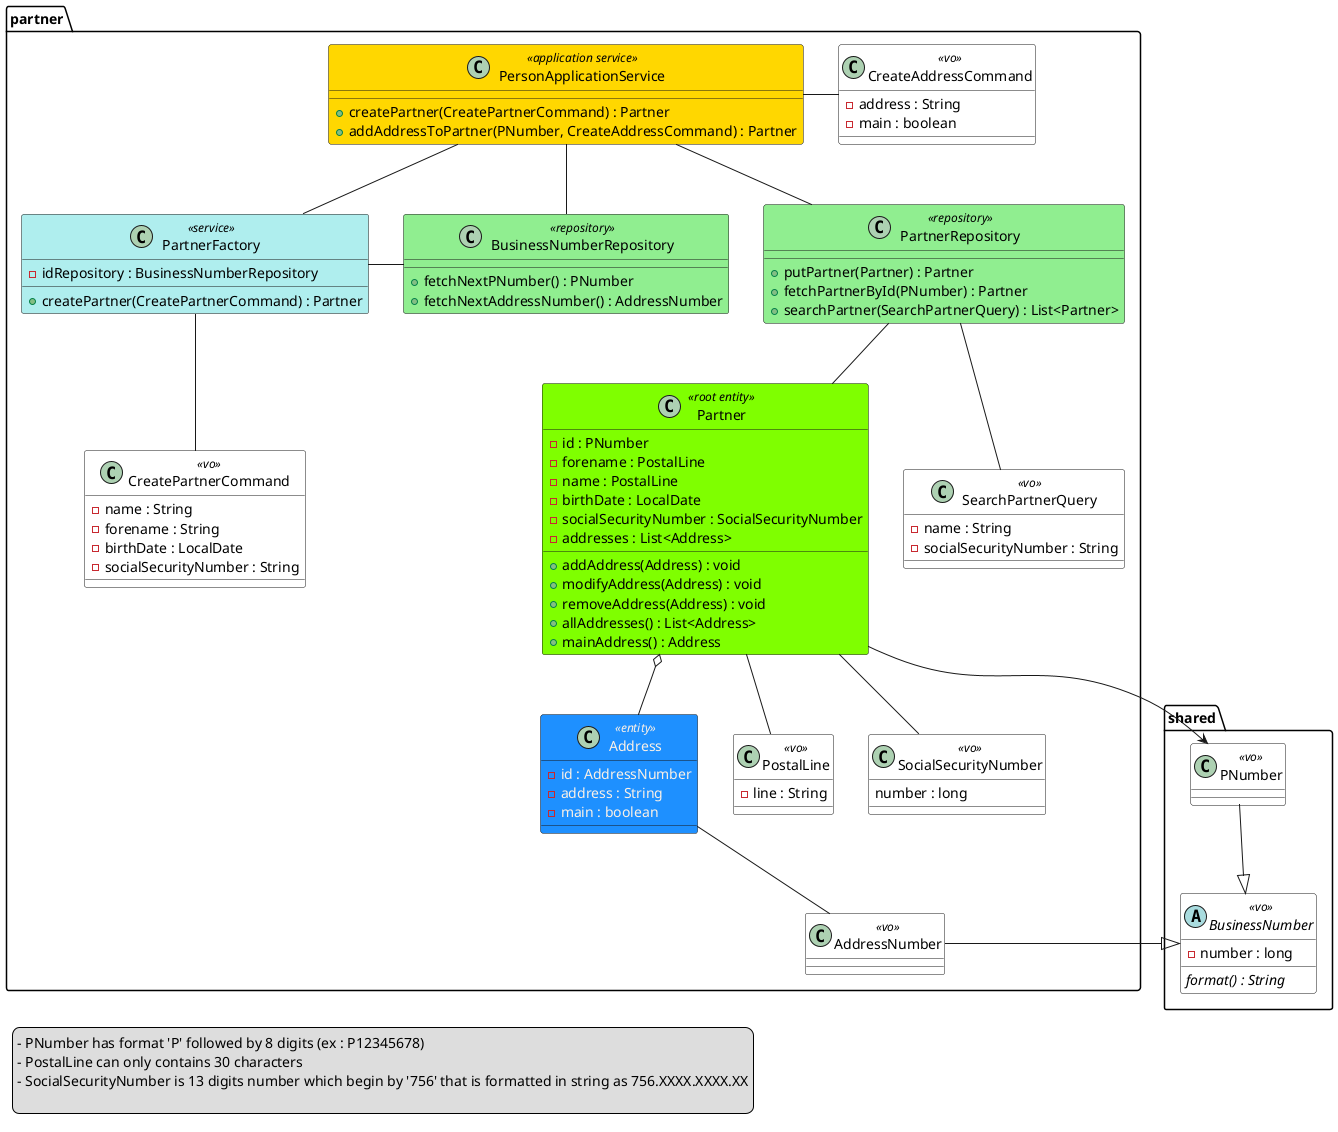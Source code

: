 @startuml
skinparam class {
    BackgroundColor<<root entity>> #chartreuse
    BackgroundColor<<entity>> #DodgerBlue
    FontColor<<entity>> #Linen
    AttributeFontColor<<entity>> #Linen
    StereotypeFontColor<<entity>> #Linen
    BackgroundColor<<vo>> #White
    BackgroundColor<<service>> #PaleTurquoise
    BackgroundColor<<application service>> #Gold
    BackgroundColor<<repository>> #lightgreen
}

package partner {
    class PersonApplicationService <<application service>> {
        + createPartner(CreatePartnerCommand) : Partner
        + addAddressToPartner(PNumber, CreateAddressCommand) : Partner
    }
    class PartnerFactory <<service>> {
        - idRepository : BusinessNumberRepository
        + createPartner(CreatePartnerCommand) : Partner
    }
    class BusinessNumberRepository <<repository>> {
        + fetchNextPNumber() : PNumber
        + fetchNextAddressNumber() : AddressNumber
    }
    class PartnerRepository <<repository>> {
        + putPartner(Partner) : Partner
        + fetchPartnerById(PNumber) : Partner
        + searchPartner(SearchPartnerQuery) : List<Partner>
    }
    class CreatePartnerCommand <<vo>> {
        - name : String
        - forename : String
        - birthDate : LocalDate
        - socialSecurityNumber : String
    }
    class CreateAddressCommand <<vo>> {
        - address : String
        - main : boolean
    }
    class SearchPartnerQuery <<vo>> {
        - name : String
        - socialSecurityNumber : String
    }
    class Partner <<root entity>> {
        - id : PNumber
        - forename : PostalLine
        - name : PostalLine
        - birthDate : LocalDate
        - socialSecurityNumber : SocialSecurityNumber
        - addresses : List<Address>
        + addAddress(Address) : void
        + modifyAddress(Address) : void
        + removeAddress(Address) : void
        + allAddresses() : List<Address>
        + mainAddress() : Address
    }
    class Address <<entity>> {
        - id : AddressNumber
        - address : String
        - main : boolean
    }
    class AddressNumber <<vo>>
    class PostalLine <<vo>> {
        - line : String
    }
    class SocialSecurityNumber <<vo>> {
        number : long
    }
    PersonApplicationService -- PartnerFactory
    PersonApplicationService -- PartnerRepository
    PersonApplicationService -- BusinessNumberRepository
    PersonApplicationService - CreateAddressCommand

    PartnerFactory - BusinessNumberRepository
    PartnerFactory -- CreatePartnerCommand

    PartnerRepository -- Partner
    PartnerRepository -- SearchPartnerQuery

    Partner -- PostalLine
    Partner o-- Address
    Partner -- SocialSecurityNumber

    Address -- AddressNumber

}

package shared {
    class PNumber <<vo>>

    abstract BusinessNumber <<vo>> {
        - number : long
        {abstract} format() : String
    }

    PNumber --|> BusinessNumber
}

Partner -> PNumber
AddressNumber -|> BusinessNumber

legend left
- PNumber has format 'P' followed by 8 digits (ex : P12345678)
- PostalLine can only contains 30 characters
- SocialSecurityNumber is 13 digits number which begin by '756' that is formatted in string as 756.XXXX.XXXX.XX

end legend

@enduml